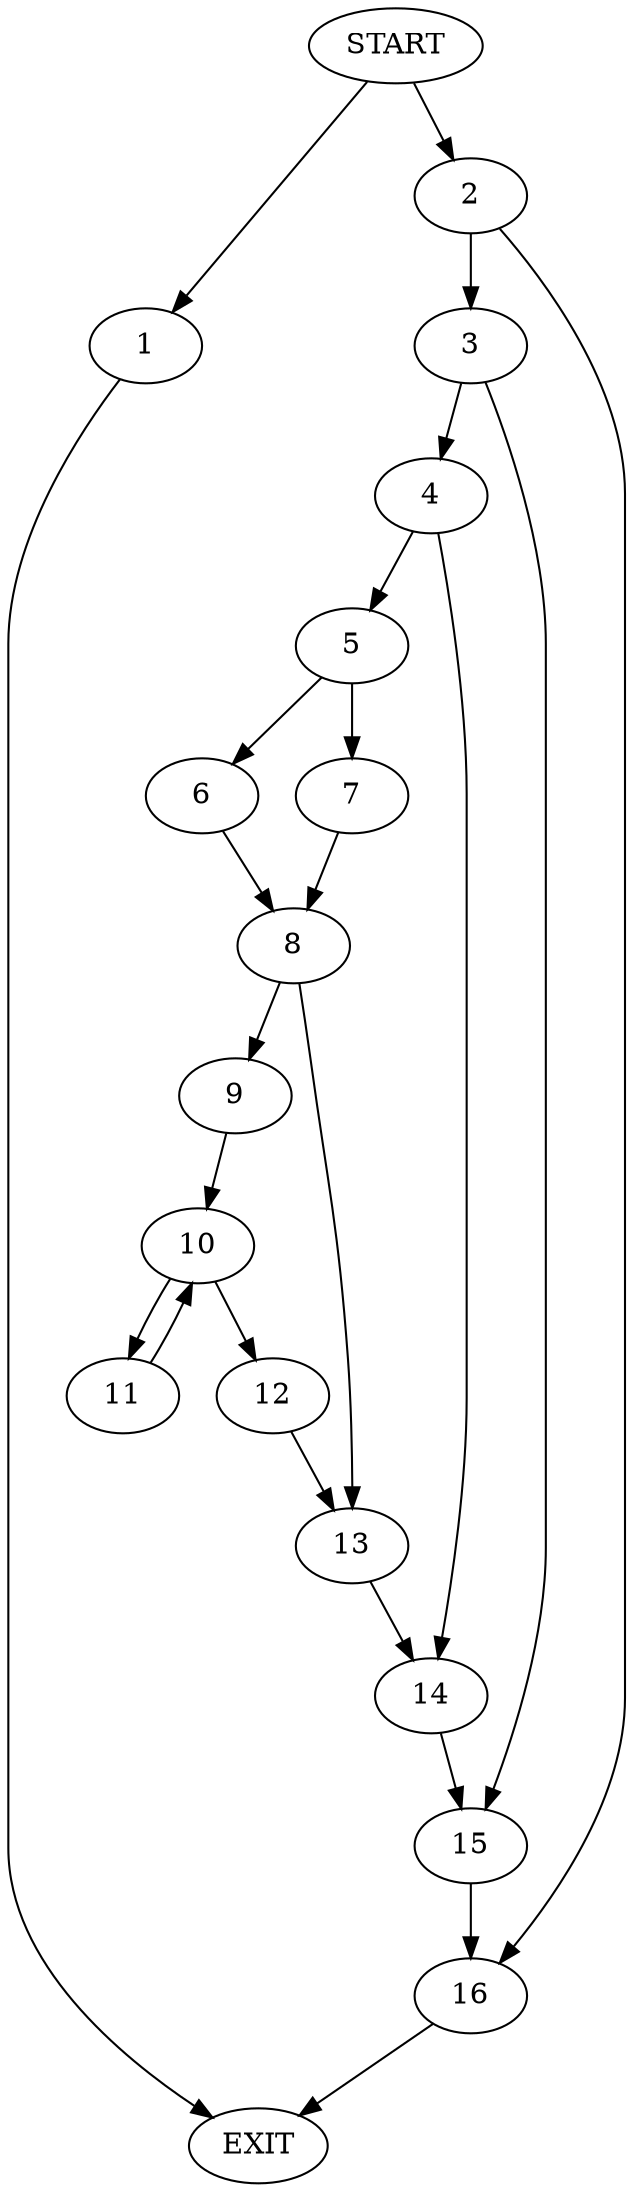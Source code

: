 digraph { 
0 [label="START"];
1;
2;
3;
4;
5;
6;
7;
8;
9;
10;
11;
12;
13;
14;
15;
16;
17[label="EXIT"];
0 -> 2;
0 -> 1;
1 -> 17;
2 -> 16;
2 -> 3;
3 -> 4;
3 -> 15;
4 -> 5;
4 -> 14;
5 -> 6;
5 -> 7;
6 -> 8;
7 -> 8;
8 -> 13;
8 -> 9;
9 -> 10;
10 -> 11;
10 -> 12;
11 -> 10;
12 -> 13;
13 -> 14;
14 -> 15;
15 -> 16;
16 -> 17;
}